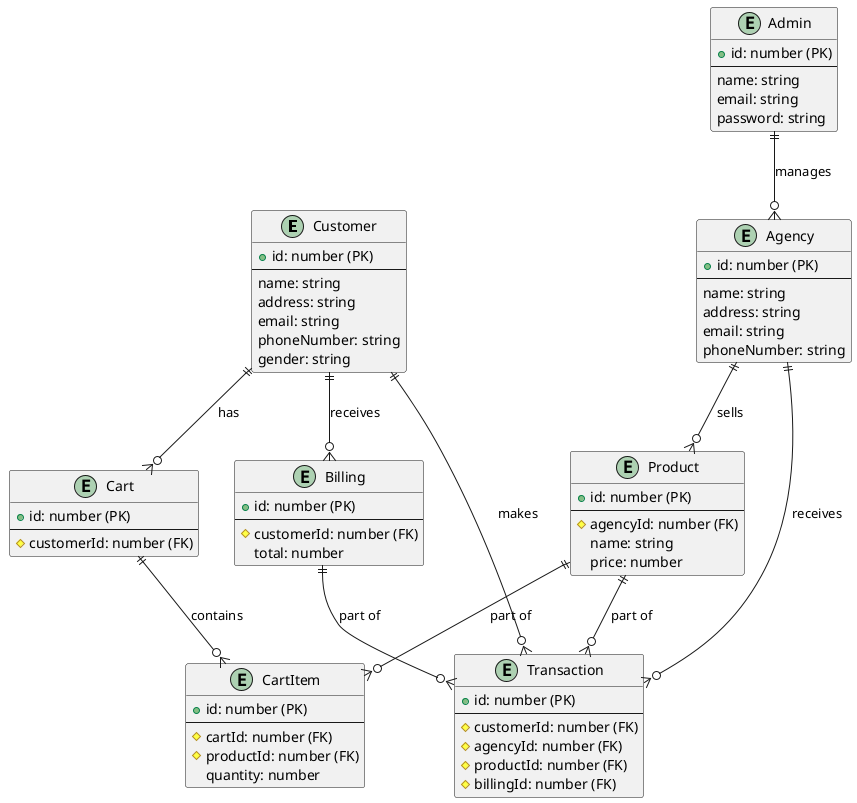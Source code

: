 @startuml entity-relationship-diagram

entity "Customer" as customer {
  + id: number (PK)
  ---
  name: string
  address: string
  email: string
  phoneNumber: string
  gender: string
}

entity "Cart" as cart {
  + id: number (PK)
  ---
  # customerId: number (FK)
}

entity "CartItem" as cartItem {
  + id: number (PK)
  ---
  # cartId: number (FK)
  # productId: number (FK)
  quantity: number
}

entity "Transaction" as transaction {
  + id: number (PK)
  ---
  # customerId: number (FK)
  # agencyId: number (FK)
  # productId: number (FK)
  # billingId: number (FK)
}

entity "Billing" as billing {
  + id: number (PK)
  ---
  # customerId: number (FK)
  total: number
}

entity "Agency" as agency {
  + id: number (PK)
  ---
  name: string
  address: string
  email: string
  phoneNumber: string
}

entity "Product" as product {
  + id: number (PK)
  ---
  # agencyId: number (FK)
  name: string
  price: number
}

entity "Admin" as admin {
  + id: number (PK)
  ---
  name: string
  email: string
  password: string
}

customer ||--o{ cart : has
customer ||--o{ transaction : makes
customer ||--o{ billing : receives
agency ||--o{ transaction : receives
agency ||--o{ product : sells
product ||--o{ transaction : part of
billing ||--o{ transaction : part of
admin ||--o{ agency : manages
cart ||--o{ cartItem : contains
product ||--o{ cartItem : part of

@enduml